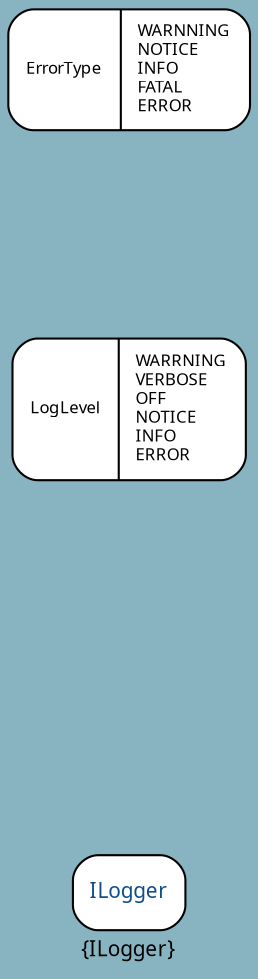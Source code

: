 digraph uml {
	graph [label="Package: haxegui.logging Inheritance", ratio=compress, rankdir=LR, size="24,12", overlap=false, fontname=Sans, fontsize=10, bgcolor="#88B3C1", fontcolor=black];
	node [label="\N", fontname=Sans, fontsize=8, shape=record, color=black, fontcolor=black];
	edge [fontname=Sans, fontsize=8, minlen=3, color=black, fontcolor=black];
	graph [label="{ILogger}",
		lp="59,10",
		bb="0,0,118,462"];
	"haxegui.logging.ILogger" [label="{ILogger}", fontsize=10, fontcolor="#104E8B", style="rounded,filled", fillcolor=white, URL="../types/haxegui/logging/ILogger.html", tooltip=ILogger, portPos=e, pos="59,39", rects="32,21,86,57", width="0.75", height="0.50"];
	"haxegui.logging.LogLevel" [label="{LogLevel|WARRNING\lVERBOSE\lOFF\lNOTICE\lINFO\lERROR\l}", style="rounded,filled", fillcolor=white, pos="59,271", rects="3,237,56,305 56,237,115,305", width="1.56", height="0.94"];
	"haxegui.logging.ErrorType" [label="{ErrorType|WARNNING\lNOTICE\lINFO\lFATAL\lERROR\l}", style="rounded,filled", fillcolor=white, pos="59,433", rects="1,404,58,462 58,404,118,462", width="1.61", height="0.81"];
}
